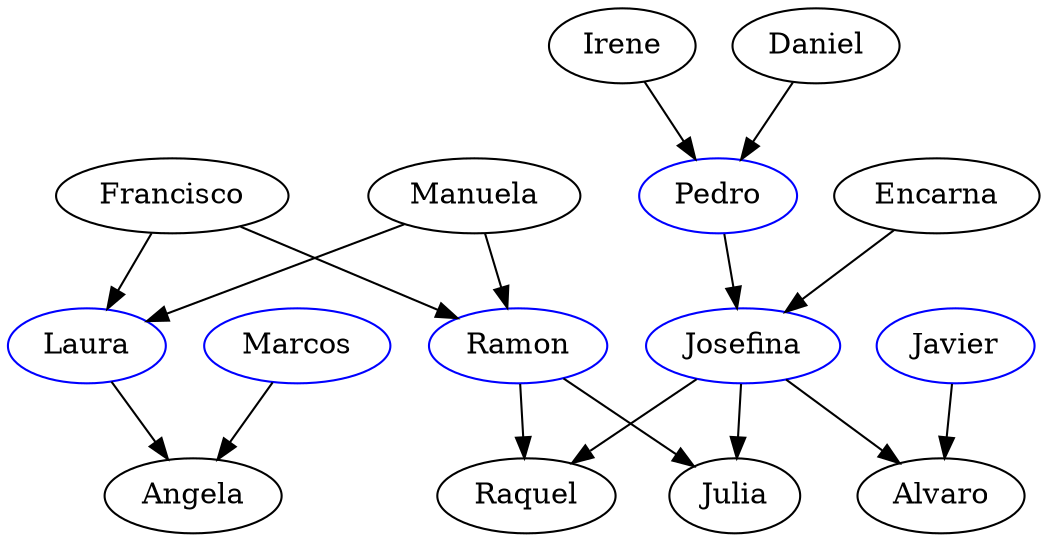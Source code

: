 strict digraph G {
  1 [ color="black" label="Francisco" ];
  2 [ color="black" label="Manuela" ];
  3 [ color="blue" label="Laura" ];
  4 [ color="blue" label="Ramon" ];
  5 [ color="blue" label="Marcos" ];
  6 [ color="black" label="Angela" ];
  7 [ color="black" label="Irene" ];
  8 [ color="black" label="Daniel" ];
  9 [ color="blue" label="Pedro" ];
  10 [ color="black" label="Encarna" ];
  11 [ color="blue" label="Josefina" ];
  12 [ color="blue" label="Javier" ];
  13 [ color="black" label="Raquel" ];
  14 [ color="black" label="Julia" ];
  15 [ color="black" label="Alvaro" ];
  1 -> 3 [ color="black" ];
  2 -> 3 [ color="black" ];
  3 -> 6 [ color="black" ];
  5 -> 6 [ color="black" ];
  1 -> 4 [ color="black" ];
  2 -> 4 [ color="black" ];
  7 -> 9 [ color="black" ];
  8 -> 9 [ color="black" ];
  9 -> 11 [ color="black" ];
  10 -> 11 [ color="black" ];
  11 -> 13 [ color="black" ];
  11 -> 14 [ color="black" ];
  4 -> 13 [ color="black" ];
  4 -> 14 [ color="black" ];
  11 -> 15 [ color="black" ];
  12 -> 15 [ color="black" ];
}
